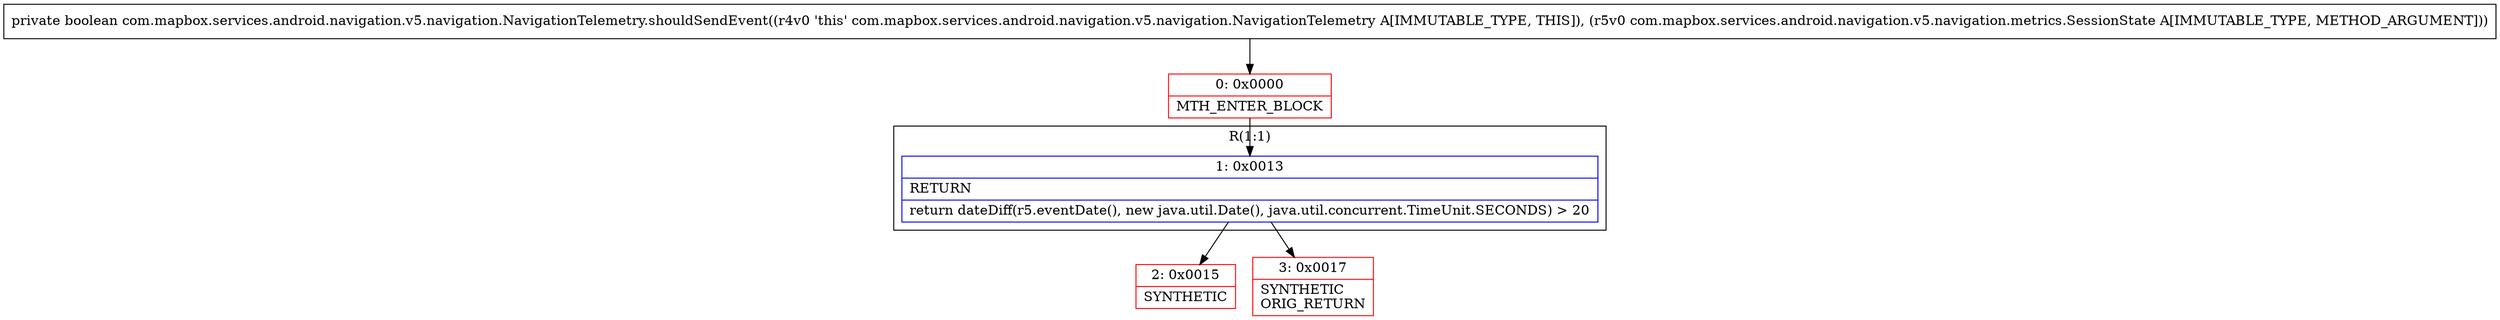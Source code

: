 digraph "CFG forcom.mapbox.services.android.navigation.v5.navigation.NavigationTelemetry.shouldSendEvent(Lcom\/mapbox\/services\/android\/navigation\/v5\/navigation\/metrics\/SessionState;)Z" {
subgraph cluster_Region_1696362209 {
label = "R(1:1)";
node [shape=record,color=blue];
Node_1 [shape=record,label="{1\:\ 0x0013|RETURN\l|return dateDiff(r5.eventDate(), new java.util.Date(), java.util.concurrent.TimeUnit.SECONDS) \> 20\l}"];
}
Node_0 [shape=record,color=red,label="{0\:\ 0x0000|MTH_ENTER_BLOCK\l}"];
Node_2 [shape=record,color=red,label="{2\:\ 0x0015|SYNTHETIC\l}"];
Node_3 [shape=record,color=red,label="{3\:\ 0x0017|SYNTHETIC\lORIG_RETURN\l}"];
MethodNode[shape=record,label="{private boolean com.mapbox.services.android.navigation.v5.navigation.NavigationTelemetry.shouldSendEvent((r4v0 'this' com.mapbox.services.android.navigation.v5.navigation.NavigationTelemetry A[IMMUTABLE_TYPE, THIS]), (r5v0 com.mapbox.services.android.navigation.v5.navigation.metrics.SessionState A[IMMUTABLE_TYPE, METHOD_ARGUMENT])) }"];
MethodNode -> Node_0;
Node_1 -> Node_2;
Node_1 -> Node_3;
Node_0 -> Node_1;
}

